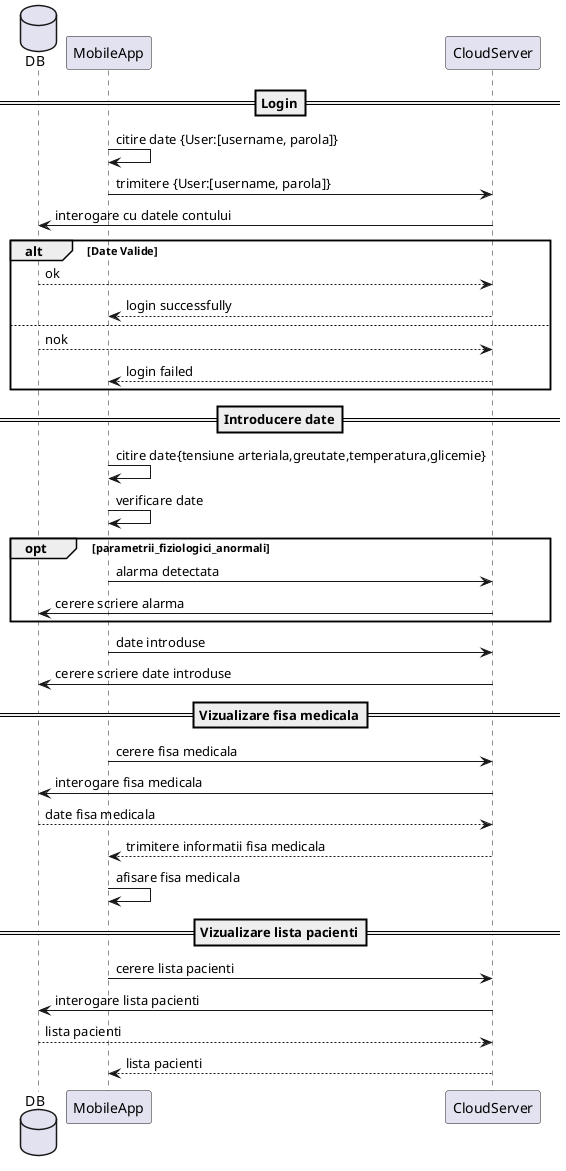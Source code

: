 @startuml ESP32DG

database DB
participant MobileApp
participant CloudServer

==Login==
MobileApp -> MobileApp: citire date {User:[username, parola]}
MobileApp -> CloudServer: trimitere {User:[username, parola]}
CloudServer -> DB: interogare cu datele contului
alt Date Valide
    DB --> CloudServer: ok
    CloudServer --> MobileApp: login successfully
else
    DB --> CloudServer: nok
    CloudServer --> MobileApp: login failed
end
==Introducere date==
MobileApp -> MobileApp:  citire date{tensiune arteriala,greutate,temperatura,glicemie}
MobileApp -> MobileApp : verificare date
opt parametrii_fiziologici_anormali
    MobileApp -> CloudServer: alarma detectata
    CloudServer -> DB: cerere scriere alarma
end
MobileApp -> CloudServer: date introduse
CloudServer -> DB: cerere scriere date introduse
==Vizualizare fisa medicala==
MobileApp -> CloudServer: cerere fisa medicala
CloudServer -> DB: interogare fisa medicala
DB --> CloudServer: date fisa medicala
CloudServer --> MobileApp: trimitere informatii fisa medicala
MobileApp -> MobileApp: afisare fisa medicala
==Vizualizare lista pacienti==
MobileApp -> CloudServer: cerere lista pacienti
CloudServer -> DB: interogare lista pacienti
DB --> CloudServer: lista pacienti
CloudServer --> MobileApp: lista pacienti

@enduml